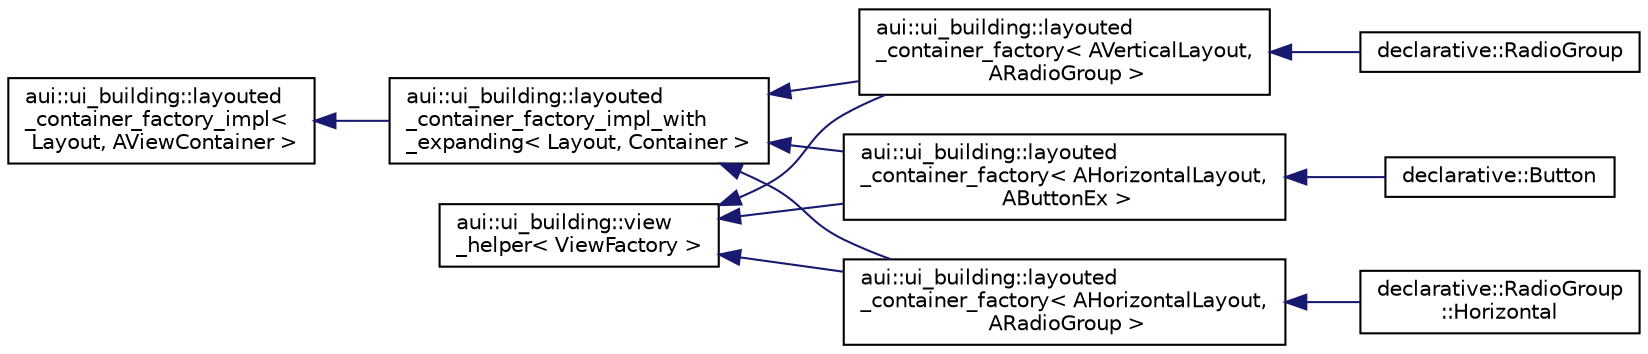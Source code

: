 digraph "Graphical Class Hierarchy"
{
 // LATEX_PDF_SIZE
  edge [fontname="Helvetica",fontsize="10",labelfontname="Helvetica",labelfontsize="10"];
  node [fontname="Helvetica",fontsize="10",shape=record];
  rankdir="LR";
  Node0 [label="aui::ui_building::layouted\l_container_factory_impl\<\l Layout, AViewContainer \>",height=0.2,width=0.4,color="black", fillcolor="white", style="filled",URL="$structaui_1_1ui__building_1_1layouted__container__factory__impl.html",tooltip=" "];
  Node0 -> Node1 [dir="back",color="midnightblue",fontsize="10",style="solid",fontname="Helvetica"];
  Node1 [label="aui::ui_building::layouted\l_container_factory_impl_with\l_expanding\< Layout, Container \>",height=0.2,width=0.4,color="black", fillcolor="white", style="filled",URL="$structaui_1_1ui__building_1_1layouted__container__factory__impl__with__expanding.html",tooltip=" "];
  Node1 -> Node2 [dir="back",color="midnightblue",fontsize="10",style="solid",fontname="Helvetica"];
  Node2 [label="aui::ui_building::layouted\l_container_factory\< AVerticalLayout,\l ARadioGroup \>",height=0.2,width=0.4,color="black", fillcolor="white", style="filled",URL="$structaui_1_1ui__building_1_1layouted__container__factory.html",tooltip=" "];
  Node2 -> Node3 [dir="back",color="midnightblue",fontsize="10",style="solid",fontname="Helvetica"];
  Node3 [label="declarative::RadioGroup",height=0.2,width=0.4,color="black", fillcolor="white", style="filled",URL="$structdeclarative_1_1RadioGroup.html",tooltip=" "];
  Node1 -> Node4 [dir="back",color="midnightblue",fontsize="10",style="solid",fontname="Helvetica"];
  Node4 [label="aui::ui_building::layouted\l_container_factory\< AHorizontalLayout,\l AButtonEx \>",height=0.2,width=0.4,color="black", fillcolor="white", style="filled",URL="$structaui_1_1ui__building_1_1layouted__container__factory.html",tooltip=" "];
  Node4 -> Node5 [dir="back",color="midnightblue",fontsize="10",style="solid",fontname="Helvetica"];
  Node5 [label="declarative::Button",height=0.2,width=0.4,color="black", fillcolor="white", style="filled",URL="$structdeclarative_1_1Button.html",tooltip=" "];
  Node1 -> Node6 [dir="back",color="midnightblue",fontsize="10",style="solid",fontname="Helvetica"];
  Node6 [label="aui::ui_building::layouted\l_container_factory\< AHorizontalLayout,\l ARadioGroup \>",height=0.2,width=0.4,color="black", fillcolor="white", style="filled",URL="$structaui_1_1ui__building_1_1layouted__container__factory.html",tooltip=" "];
  Node6 -> Node7 [dir="back",color="midnightblue",fontsize="10",style="solid",fontname="Helvetica"];
  Node7 [label="declarative::RadioGroup\l::Horizontal",height=0.2,width=0.4,color="black", fillcolor="white", style="filled",URL="$structdeclarative_1_1RadioGroup_1_1Horizontal.html",tooltip=" "];
  Node1257 [label="aui::ui_building::view\l_helper\< ViewFactory \>",height=0.2,width=0.4,color="black", fillcolor="white", style="filled",URL="$structaui_1_1ui__building_1_1view__helper.html",tooltip=" "];
  Node1257 -> Node2 [dir="back",color="midnightblue",fontsize="10",style="solid",fontname="Helvetica"];
  Node1257 -> Node4 [dir="back",color="midnightblue",fontsize="10",style="solid",fontname="Helvetica"];
  Node1257 -> Node6 [dir="back",color="midnightblue",fontsize="10",style="solid",fontname="Helvetica"];
}
